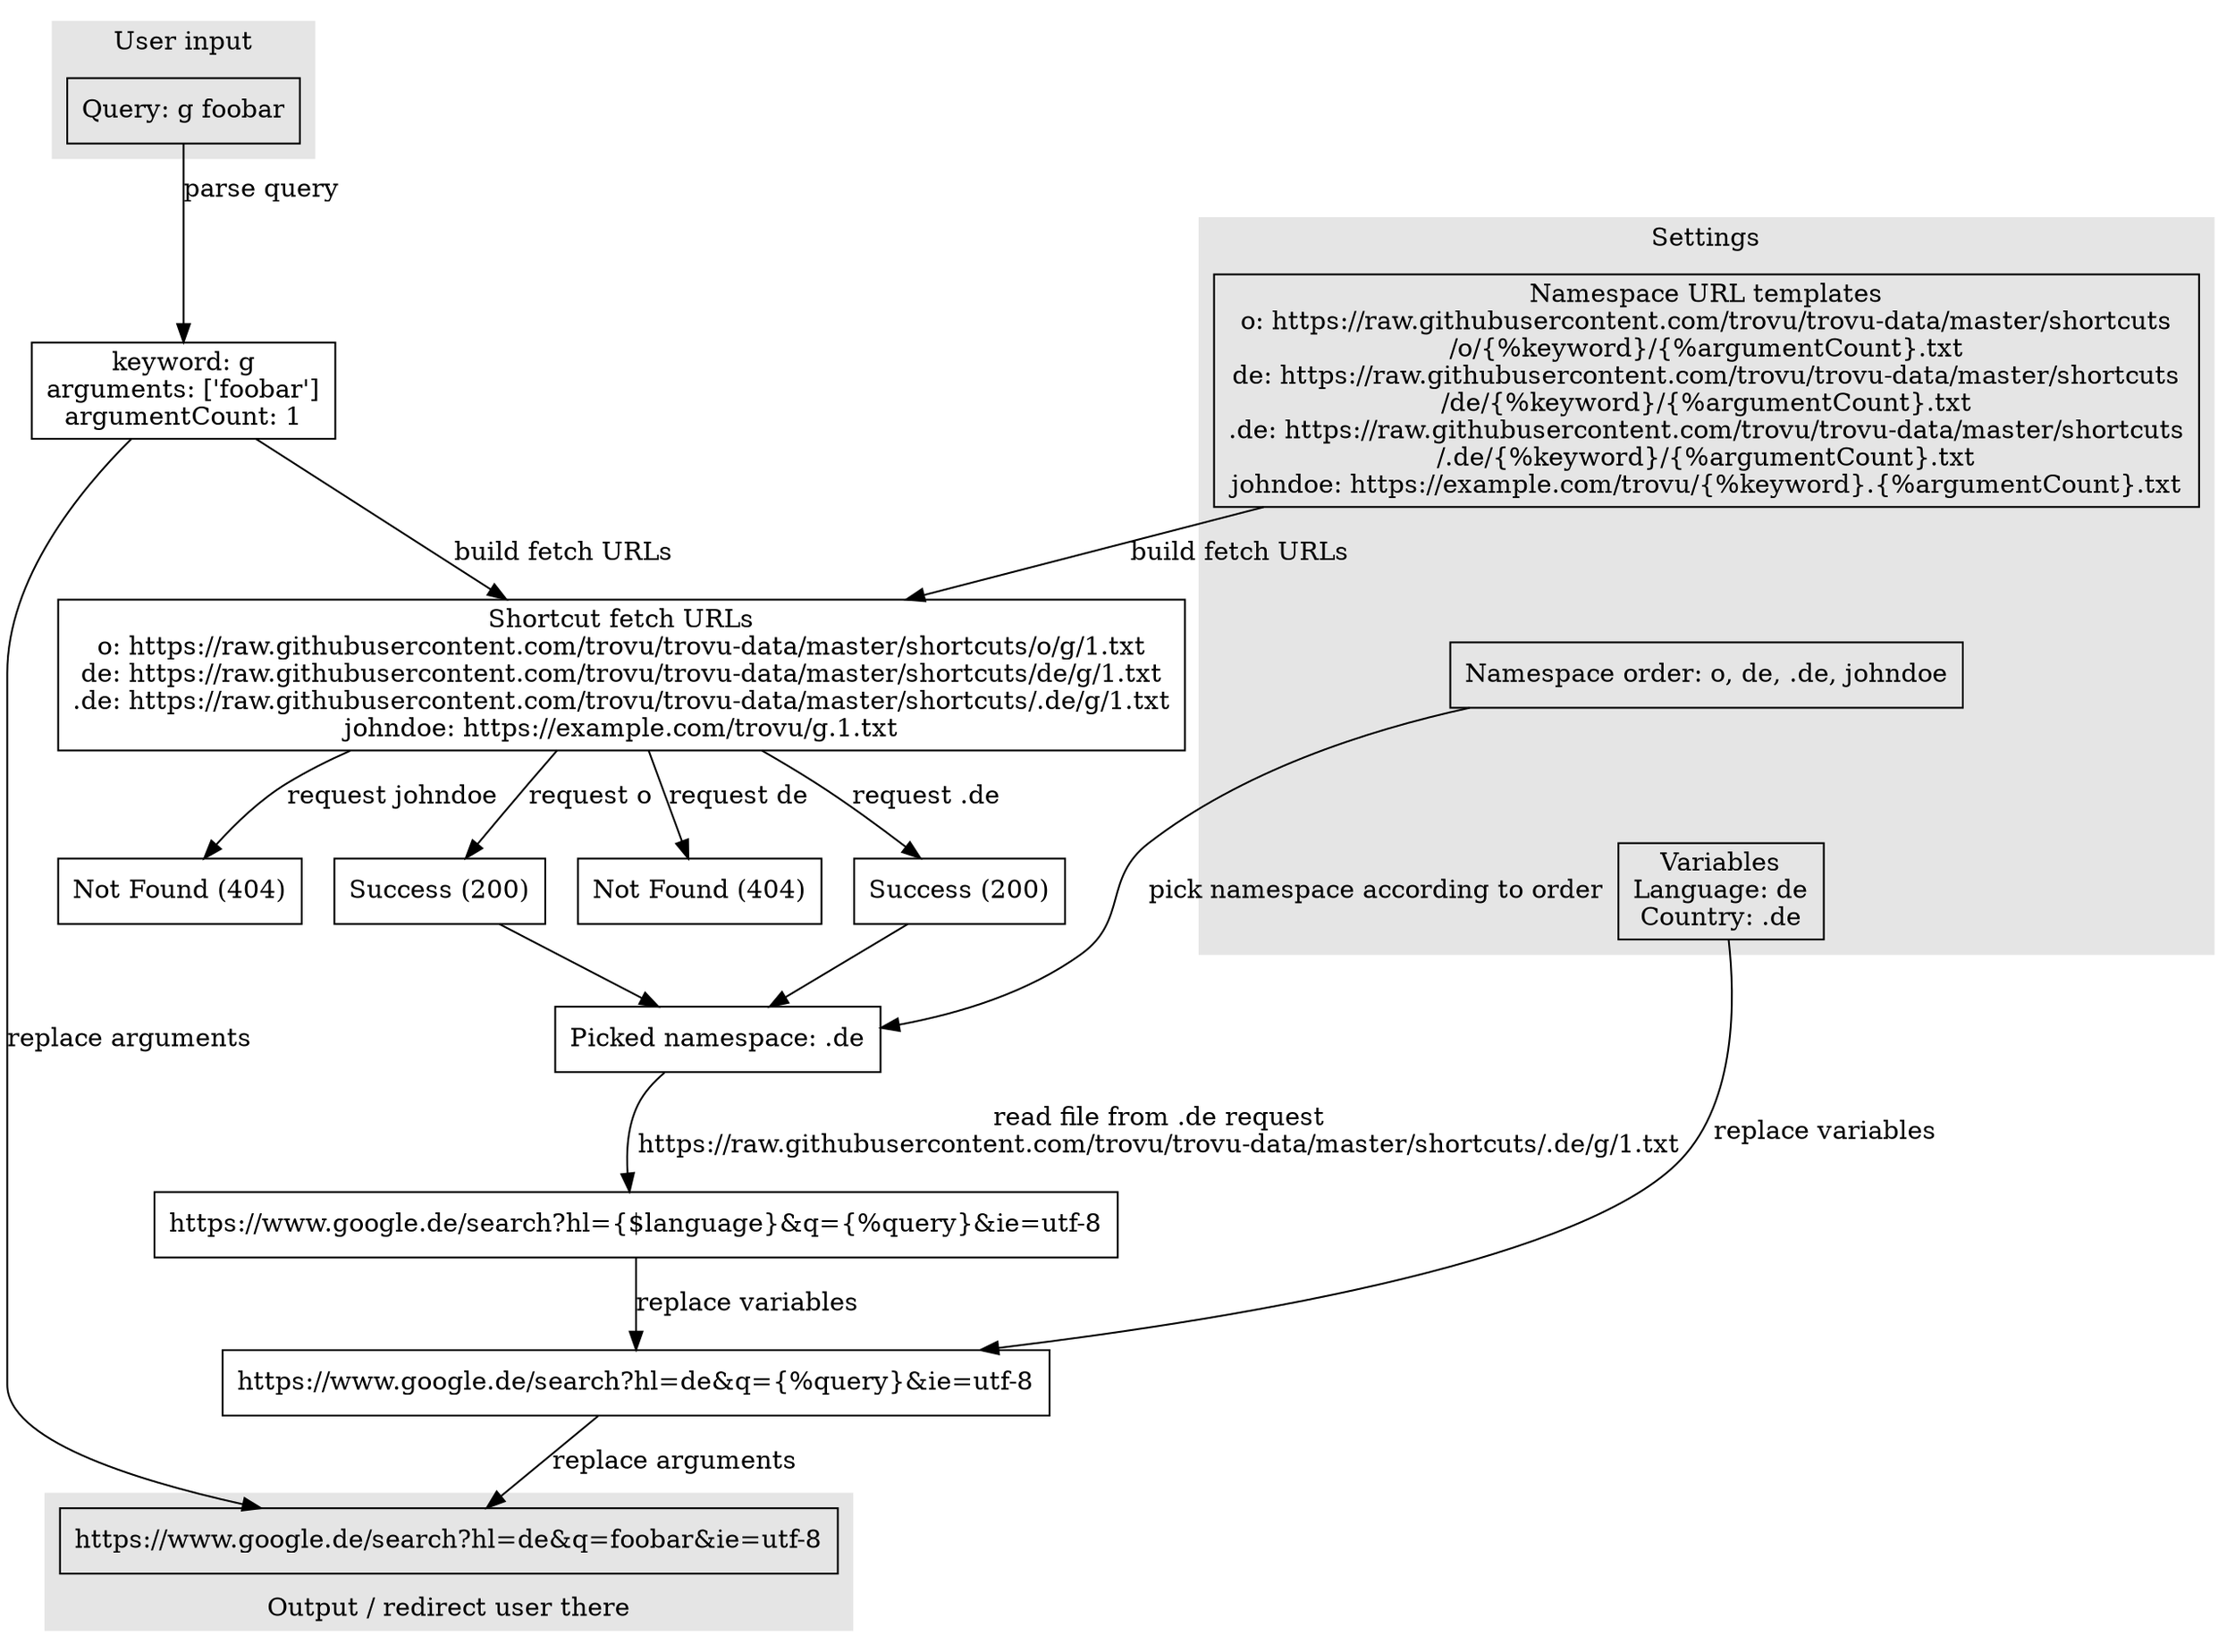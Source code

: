 digraph {

  node [shape="rectangle"]

  subgraph cluster_input {
    label="User input";
    style=filled;
    color=gray90;
    query [label="Query: g foobar"];
  }
  subgraph cluster_settings {
    label="Settings";
    style=filled;
    color=gray90;
    namespaceUrlTemplates -> namespaceOrder [style="invis"];
    namespaceOrder ->  variables [style="invis"];
    variables [label="Variables\nLanguage: de\nCountry: .de"]
    namespaceOrder [label="Namespace order: o, de, .de, johndoe"];
    namespaceUrlTemplates [label="Namespace URL templates
o: https://raw.githubusercontent.com/trovu/trovu-data/master/shortcuts\n/o/{%keyword}/{%argumentCount}.txt
de: https://raw.githubusercontent.com/trovu/trovu-data/master/shortcuts\n/de/{%keyword}/{%argumentCount}.txt
.de: https://raw.githubusercontent.com/trovu/trovu-data/master/shortcuts\n/.de/{%keyword}/{%argumentCount}.txt
johndoe: https://example.com/trovu/{%keyword}.{%argumentCount}.txt
"];
  }
  subgraph cluster_output {
    label="Output / redirect user there";
    labelloc=b;
    style=filled;
    color=gray90;
    redirectUrlReplacedArguments[label="https://www.google.de/search?hl=de&q=foobar&ie=utf-8"]
  }

  parsedQuery [label="keyword: g\narguments: ['foobar']\nargumentCount: 1"];
  shortcutFetchUrls [label="Shortcut fetch URLs
o: https://raw.githubusercontent.com/trovu/trovu-data/master/shortcuts/o/g/1.txt
de: https://raw.githubusercontent.com/trovu/trovu-data/master/shortcuts/de/g/1.txt
.de: https://raw.githubusercontent.com/trovu/trovu-data/master/shortcuts/.de/g/1.txt
johndoe: https://example.com/trovu/g.1.txt
"];

  responseO [label="Success (200)"];
  responseDe [label="Not Found (404)"];
  responseDotDe [label="Success (200)"];
  responseJohnDoe [label="Not Found (404)"];
  redirectUrlDotDe [label="https://www.google.de/search?hl={$language}&q={%query}&ie=utf-8"];
  query->parsedQuery [label="parse query"];
  parsedQuery->shortcutFetchUrls [label="build fetch URLs"];
  namespaceUrlTemplates->shortcutFetchUrls [label="build fetch URLs"];
  shortcutFetchUrls -> responseO [label="request o"];
  shortcutFetchUrls -> responseDe [label="request de"];
  shortcutFetchUrls -> responseDotDe [label="request .de"];
  shortcutFetchUrls -> responseJohnDoe [label="request johndoe"];
  responseO -> pickedNamespace;
  responseDotDe -> pickedNamespace;
  namespaceOrder -> pickedNamespace [label="pick namespace according to order"];
  pickedNamespace [label="Picked namespace: .de"]
  pickedNamespace -> redirectUrlDotDe [label="read file from .de request\nhttps://raw.githubusercontent.com/trovu/trovu-data/master/shortcuts/.de/g/1.txt"];
  redirectUrlReplacedVariables[label="https://www.google.de/search?hl=de&q={%query}&ie=utf-8"]
  redirectUrlDotDe -> redirectUrlReplacedVariables [label="replace variables"];
  variables -> redirectUrlReplacedVariables [label="replace variables"];
  parsedQuery -> redirectUrlReplacedArguments [label="replace arguments"];
  redirectUrlReplacedVariables -> redirectUrlReplacedArguments [label="replace arguments"];
}
